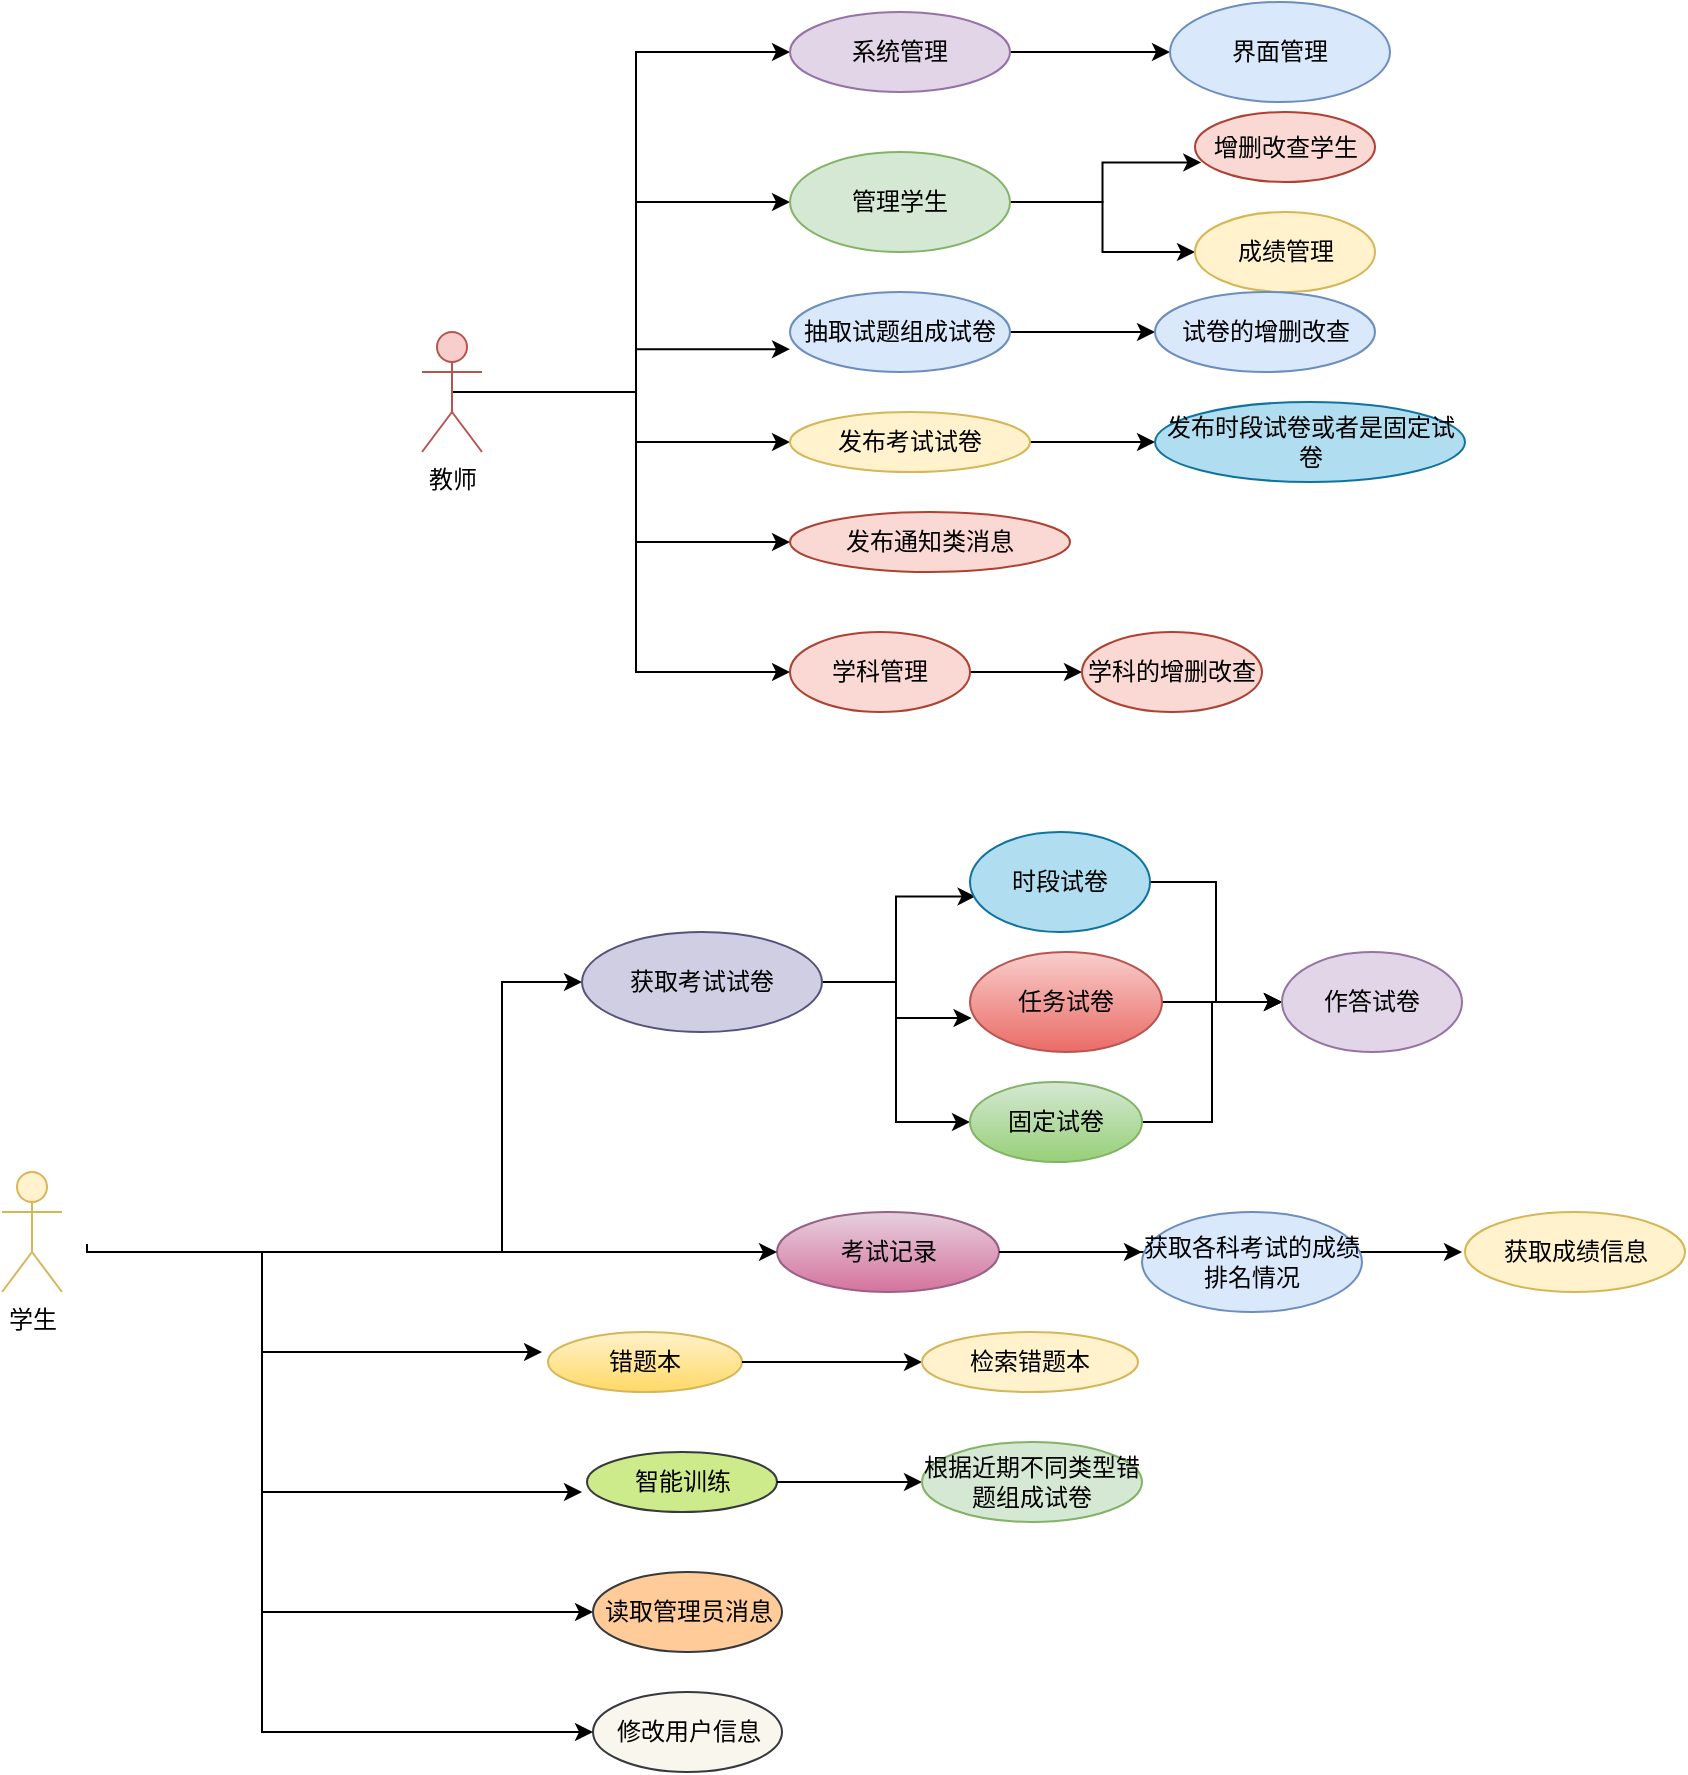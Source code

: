 <mxfile version="21.0.2" type="github">
  <diagram name="第 1 页" id="-xCAmt3GZVza_Lq7m_Li">
    <mxGraphModel dx="1050" dy="541" grid="1" gridSize="10" guides="1" tooltips="1" connect="1" arrows="1" fold="1" page="1" pageScale="1" pageWidth="827" pageHeight="1169" math="0" shadow="0">
      <root>
        <mxCell id="0" />
        <mxCell id="1" parent="0" />
        <mxCell id="wJusNzU9xoTJ1JT3j_27-7" style="edgeStyle=orthogonalEdgeStyle;rounded=0;orthogonalLoop=1;jettySize=auto;html=1;exitX=0.5;exitY=0.5;exitDx=0;exitDy=0;exitPerimeter=0;entryX=0;entryY=0.5;entryDx=0;entryDy=0;" parent="1" source="wJusNzU9xoTJ1JT3j_27-1" target="wJusNzU9xoTJ1JT3j_27-6" edge="1">
          <mxGeometry relative="1" as="geometry" />
        </mxCell>
        <mxCell id="wJusNzU9xoTJ1JT3j_27-9" style="edgeStyle=orthogonalEdgeStyle;rounded=0;orthogonalLoop=1;jettySize=auto;html=1;exitX=0.5;exitY=0.5;exitDx=0;exitDy=0;exitPerimeter=0;entryX=0;entryY=0.715;entryDx=0;entryDy=0;entryPerimeter=0;" parent="1" source="wJusNzU9xoTJ1JT3j_27-1" target="wJusNzU9xoTJ1JT3j_27-8" edge="1">
          <mxGeometry relative="1" as="geometry" />
        </mxCell>
        <mxCell id="wJusNzU9xoTJ1JT3j_27-11" style="edgeStyle=orthogonalEdgeStyle;rounded=0;orthogonalLoop=1;jettySize=auto;html=1;exitX=0.5;exitY=0.5;exitDx=0;exitDy=0;exitPerimeter=0;" parent="1" source="wJusNzU9xoTJ1JT3j_27-1" target="wJusNzU9xoTJ1JT3j_27-10" edge="1">
          <mxGeometry relative="1" as="geometry" />
        </mxCell>
        <mxCell id="wJusNzU9xoTJ1JT3j_27-13" style="edgeStyle=orthogonalEdgeStyle;rounded=0;orthogonalLoop=1;jettySize=auto;html=1;exitX=0.5;exitY=0.5;exitDx=0;exitDy=0;exitPerimeter=0;entryX=0;entryY=0.5;entryDx=0;entryDy=0;" parent="1" source="wJusNzU9xoTJ1JT3j_27-1" target="wJusNzU9xoTJ1JT3j_27-12" edge="1">
          <mxGeometry relative="1" as="geometry" />
        </mxCell>
        <mxCell id="wJusNzU9xoTJ1JT3j_27-24" style="edgeStyle=orthogonalEdgeStyle;rounded=0;orthogonalLoop=1;jettySize=auto;html=1;exitX=0.5;exitY=0.5;exitDx=0;exitDy=0;exitPerimeter=0;entryX=0;entryY=0.5;entryDx=0;entryDy=0;" parent="1" source="wJusNzU9xoTJ1JT3j_27-1" target="wJusNzU9xoTJ1JT3j_27-23" edge="1">
          <mxGeometry relative="1" as="geometry" />
        </mxCell>
        <mxCell id="wJusNzU9xoTJ1JT3j_27-29" style="edgeStyle=orthogonalEdgeStyle;rounded=0;orthogonalLoop=1;jettySize=auto;html=1;exitX=0.5;exitY=0.5;exitDx=0;exitDy=0;exitPerimeter=0;entryX=0;entryY=0.5;entryDx=0;entryDy=0;" parent="1" source="wJusNzU9xoTJ1JT3j_27-1" target="wJusNzU9xoTJ1JT3j_27-28" edge="1">
          <mxGeometry relative="1" as="geometry" />
        </mxCell>
        <mxCell id="wJusNzU9xoTJ1JT3j_27-1" value="教师" style="shape=umlActor;verticalLabelPosition=bottom;verticalAlign=top;html=1;outlineConnect=0;fillColor=#f8cecc;strokeColor=#b85450;" parent="1" vertex="1">
          <mxGeometry x="230" y="210" width="30" height="60" as="geometry" />
        </mxCell>
        <mxCell id="wJusNzU9xoTJ1JT3j_27-33" style="edgeStyle=orthogonalEdgeStyle;rounded=0;orthogonalLoop=1;jettySize=auto;html=1;exitX=0.75;exitY=0.1;exitDx=0;exitDy=0;exitPerimeter=0;" parent="1" target="wJusNzU9xoTJ1JT3j_27-32" edge="1">
          <mxGeometry relative="1" as="geometry">
            <mxPoint x="62.5" y="666" as="sourcePoint" />
            <Array as="points">
              <mxPoint x="63" y="670" />
              <mxPoint x="270" y="670" />
              <mxPoint x="270" y="535" />
            </Array>
          </mxGeometry>
        </mxCell>
        <mxCell id="wJusNzU9xoTJ1JT3j_27-47" style="edgeStyle=orthogonalEdgeStyle;rounded=0;orthogonalLoop=1;jettySize=auto;html=1;exitX=0.75;exitY=0.1;exitDx=0;exitDy=0;exitPerimeter=0;entryX=0;entryY=0.5;entryDx=0;entryDy=0;" parent="1" target="wJusNzU9xoTJ1JT3j_27-46" edge="1">
          <mxGeometry relative="1" as="geometry">
            <Array as="points">
              <mxPoint x="63" y="670" />
              <mxPoint x="150" y="670" />
              <mxPoint x="150" y="850" />
            </Array>
            <mxPoint x="62.5" y="666" as="sourcePoint" />
          </mxGeometry>
        </mxCell>
        <mxCell id="wJusNzU9xoTJ1JT3j_27-17" style="edgeStyle=orthogonalEdgeStyle;rounded=0;orthogonalLoop=1;jettySize=auto;html=1;exitX=1;exitY=0.5;exitDx=0;exitDy=0;" parent="1" source="wJusNzU9xoTJ1JT3j_27-6" target="wJusNzU9xoTJ1JT3j_27-16" edge="1">
          <mxGeometry relative="1" as="geometry" />
        </mxCell>
        <mxCell id="wJusNzU9xoTJ1JT3j_27-19" style="edgeStyle=orthogonalEdgeStyle;rounded=0;orthogonalLoop=1;jettySize=auto;html=1;exitX=1;exitY=0.5;exitDx=0;exitDy=0;entryX=0.035;entryY=0.72;entryDx=0;entryDy=0;entryPerimeter=0;" parent="1" source="wJusNzU9xoTJ1JT3j_27-6" target="wJusNzU9xoTJ1JT3j_27-18" edge="1">
          <mxGeometry relative="1" as="geometry" />
        </mxCell>
        <mxCell id="wJusNzU9xoTJ1JT3j_27-6" value="管理学生" style="ellipse;whiteSpace=wrap;html=1;fillColor=#d5e8d4;strokeColor=#82b366;" parent="1" vertex="1">
          <mxGeometry x="414" y="120" width="110" height="50" as="geometry" />
        </mxCell>
        <mxCell id="wJusNzU9xoTJ1JT3j_27-27" style="edgeStyle=orthogonalEdgeStyle;rounded=0;orthogonalLoop=1;jettySize=auto;html=1;exitX=1;exitY=0.5;exitDx=0;exitDy=0;entryX=0;entryY=0.5;entryDx=0;entryDy=0;" parent="1" source="wJusNzU9xoTJ1JT3j_27-8" target="wJusNzU9xoTJ1JT3j_27-26" edge="1">
          <mxGeometry relative="1" as="geometry" />
        </mxCell>
        <mxCell id="wJusNzU9xoTJ1JT3j_27-8" value="抽取试题组成试卷" style="ellipse;whiteSpace=wrap;html=1;fillColor=#dae8fc;strokeColor=#6c8ebf;" parent="1" vertex="1">
          <mxGeometry x="414" y="190" width="110" height="40" as="geometry" />
        </mxCell>
        <mxCell id="wJusNzU9xoTJ1JT3j_27-22" style="edgeStyle=orthogonalEdgeStyle;rounded=0;orthogonalLoop=1;jettySize=auto;html=1;exitX=1;exitY=0.5;exitDx=0;exitDy=0;" parent="1" source="wJusNzU9xoTJ1JT3j_27-10" target="wJusNzU9xoTJ1JT3j_27-21" edge="1">
          <mxGeometry relative="1" as="geometry" />
        </mxCell>
        <mxCell id="wJusNzU9xoTJ1JT3j_27-10" value="发布考试试卷" style="ellipse;whiteSpace=wrap;html=1;fillColor=#fff2cc;strokeColor=#d6b656;" parent="1" vertex="1">
          <mxGeometry x="414" y="250" width="120" height="30" as="geometry" />
        </mxCell>
        <mxCell id="wJusNzU9xoTJ1JT3j_27-15" style="edgeStyle=orthogonalEdgeStyle;rounded=0;orthogonalLoop=1;jettySize=auto;html=1;exitX=1;exitY=0.5;exitDx=0;exitDy=0;entryX=0;entryY=0.5;entryDx=0;entryDy=0;" parent="1" source="wJusNzU9xoTJ1JT3j_27-12" target="wJusNzU9xoTJ1JT3j_27-14" edge="1">
          <mxGeometry relative="1" as="geometry" />
        </mxCell>
        <mxCell id="wJusNzU9xoTJ1JT3j_27-12" value="系统管理" style="ellipse;whiteSpace=wrap;html=1;fillColor=#e1d5e7;strokeColor=#9673a6;" parent="1" vertex="1">
          <mxGeometry x="414" y="50" width="110" height="40" as="geometry" />
        </mxCell>
        <mxCell id="wJusNzU9xoTJ1JT3j_27-14" value="界面管理" style="ellipse;whiteSpace=wrap;html=1;fillColor=#dae8fc;strokeColor=#6c8ebf;" parent="1" vertex="1">
          <mxGeometry x="604" y="45" width="110" height="50" as="geometry" />
        </mxCell>
        <mxCell id="wJusNzU9xoTJ1JT3j_27-16" value="成绩管理" style="ellipse;whiteSpace=wrap;html=1;fillColor=#fff2cc;strokeColor=#d6b656;" parent="1" vertex="1">
          <mxGeometry x="616.5" y="150" width="90" height="40" as="geometry" />
        </mxCell>
        <mxCell id="wJusNzU9xoTJ1JT3j_27-18" value="增删改查学生" style="ellipse;whiteSpace=wrap;html=1;fillColor=#fad9d5;strokeColor=#ae4132;" parent="1" vertex="1">
          <mxGeometry x="616.5" y="100" width="90" height="35" as="geometry" />
        </mxCell>
        <mxCell id="wJusNzU9xoTJ1JT3j_27-21" value="发布时段试卷或者是固定试卷" style="ellipse;whiteSpace=wrap;html=1;fillColor=#b1ddf0;strokeColor=#10739e;" parent="1" vertex="1">
          <mxGeometry x="596.5" y="245" width="155" height="40" as="geometry" />
        </mxCell>
        <mxCell id="wJusNzU9xoTJ1JT3j_27-23" value="发布通知类消息" style="ellipse;whiteSpace=wrap;html=1;fillColor=#fad9d5;strokeColor=#ae4132;" parent="1" vertex="1">
          <mxGeometry x="414" y="300" width="140" height="30" as="geometry" />
        </mxCell>
        <mxCell id="wJusNzU9xoTJ1JT3j_27-26" value="试卷的增删改查" style="ellipse;whiteSpace=wrap;html=1;fillColor=#dae8fc;strokeColor=#6c8ebf;" parent="1" vertex="1">
          <mxGeometry x="596.5" y="190" width="110" height="40" as="geometry" />
        </mxCell>
        <mxCell id="wJusNzU9xoTJ1JT3j_27-31" style="edgeStyle=orthogonalEdgeStyle;rounded=0;orthogonalLoop=1;jettySize=auto;html=1;exitX=1;exitY=0.5;exitDx=0;exitDy=0;entryX=0;entryY=0.5;entryDx=0;entryDy=0;" parent="1" source="wJusNzU9xoTJ1JT3j_27-28" target="wJusNzU9xoTJ1JT3j_27-30" edge="1">
          <mxGeometry relative="1" as="geometry" />
        </mxCell>
        <mxCell id="wJusNzU9xoTJ1JT3j_27-28" value="学科管理" style="ellipse;whiteSpace=wrap;html=1;fillColor=#fad9d5;strokeColor=#ae4132;" parent="1" vertex="1">
          <mxGeometry x="414" y="360" width="90" height="40" as="geometry" />
        </mxCell>
        <mxCell id="wJusNzU9xoTJ1JT3j_27-30" value="学科的增删改查" style="ellipse;whiteSpace=wrap;html=1;fillColor=#fad9d5;strokeColor=#ae4132;" parent="1" vertex="1">
          <mxGeometry x="560" y="360" width="90" height="40" as="geometry" />
        </mxCell>
        <mxCell id="R-f7AeW5xme-kYgzX9g4-16" style="edgeStyle=orthogonalEdgeStyle;rounded=0;orthogonalLoop=1;jettySize=auto;html=1;exitX=1;exitY=0.5;exitDx=0;exitDy=0;entryX=0.031;entryY=0.644;entryDx=0;entryDy=0;entryPerimeter=0;" edge="1" parent="1" source="wJusNzU9xoTJ1JT3j_27-32" target="wJusNzU9xoTJ1JT3j_27-35">
          <mxGeometry relative="1" as="geometry" />
        </mxCell>
        <mxCell id="R-f7AeW5xme-kYgzX9g4-17" style="edgeStyle=orthogonalEdgeStyle;rounded=0;orthogonalLoop=1;jettySize=auto;html=1;exitX=1;exitY=0.5;exitDx=0;exitDy=0;entryX=0.008;entryY=0.66;entryDx=0;entryDy=0;entryPerimeter=0;" edge="1" parent="1" source="wJusNzU9xoTJ1JT3j_27-32" target="wJusNzU9xoTJ1JT3j_27-38">
          <mxGeometry relative="1" as="geometry" />
        </mxCell>
        <mxCell id="R-f7AeW5xme-kYgzX9g4-18" style="edgeStyle=orthogonalEdgeStyle;rounded=0;orthogonalLoop=1;jettySize=auto;html=1;exitX=1;exitY=0.5;exitDx=0;exitDy=0;entryX=0;entryY=0.5;entryDx=0;entryDy=0;" edge="1" parent="1" source="wJusNzU9xoTJ1JT3j_27-32" target="wJusNzU9xoTJ1JT3j_27-37">
          <mxGeometry relative="1" as="geometry" />
        </mxCell>
        <mxCell id="wJusNzU9xoTJ1JT3j_27-32" value="获取考试试卷" style="ellipse;whiteSpace=wrap;html=1;fillColor=#d0cee2;strokeColor=#56517e;" parent="1" vertex="1">
          <mxGeometry x="310" y="510" width="120" height="50" as="geometry" />
        </mxCell>
        <mxCell id="R-f7AeW5xme-kYgzX9g4-20" style="edgeStyle=orthogonalEdgeStyle;rounded=0;orthogonalLoop=1;jettySize=auto;html=1;exitX=1;exitY=0.5;exitDx=0;exitDy=0;entryX=0;entryY=0.5;entryDx=0;entryDy=0;" edge="1" parent="1" source="wJusNzU9xoTJ1JT3j_27-35" target="R-f7AeW5xme-kYgzX9g4-19">
          <mxGeometry relative="1" as="geometry" />
        </mxCell>
        <mxCell id="wJusNzU9xoTJ1JT3j_27-35" value="时段试卷" style="ellipse;whiteSpace=wrap;html=1;fillColor=#b1ddf0;strokeColor=#10739e;" parent="1" vertex="1">
          <mxGeometry x="504" y="460" width="90" height="50" as="geometry" />
        </mxCell>
        <mxCell id="R-f7AeW5xme-kYgzX9g4-22" style="edgeStyle=orthogonalEdgeStyle;rounded=0;orthogonalLoop=1;jettySize=auto;html=1;exitX=1;exitY=0.5;exitDx=0;exitDy=0;entryX=0;entryY=0.5;entryDx=0;entryDy=0;" edge="1" parent="1" source="wJusNzU9xoTJ1JT3j_27-37" target="R-f7AeW5xme-kYgzX9g4-19">
          <mxGeometry relative="1" as="geometry" />
        </mxCell>
        <mxCell id="wJusNzU9xoTJ1JT3j_27-37" value="固定试卷" style="ellipse;whiteSpace=wrap;html=1;fillColor=#d5e8d4;gradientColor=#97d077;strokeColor=#82b366;" parent="1" vertex="1">
          <mxGeometry x="504" y="585" width="86" height="40" as="geometry" />
        </mxCell>
        <mxCell id="R-f7AeW5xme-kYgzX9g4-21" style="edgeStyle=orthogonalEdgeStyle;rounded=0;orthogonalLoop=1;jettySize=auto;html=1;exitX=1;exitY=0.5;exitDx=0;exitDy=0;entryX=0;entryY=0.5;entryDx=0;entryDy=0;" edge="1" parent="1" source="wJusNzU9xoTJ1JT3j_27-38" target="R-f7AeW5xme-kYgzX9g4-19">
          <mxGeometry relative="1" as="geometry" />
        </mxCell>
        <mxCell id="wJusNzU9xoTJ1JT3j_27-38" value="任务试卷" style="ellipse;whiteSpace=wrap;html=1;fillColor=#f8cecc;gradientColor=#ea6b66;strokeColor=#b85450;" parent="1" vertex="1">
          <mxGeometry x="504" y="520" width="96" height="50" as="geometry" />
        </mxCell>
        <mxCell id="R-f7AeW5xme-kYgzX9g4-23" style="edgeStyle=orthogonalEdgeStyle;rounded=0;orthogonalLoop=1;jettySize=auto;html=1;exitX=1;exitY=0.5;exitDx=0;exitDy=0;" edge="1" parent="1" source="wJusNzU9xoTJ1JT3j_27-40">
          <mxGeometry relative="1" as="geometry">
            <mxPoint x="750" y="670" as="targetPoint" />
          </mxGeometry>
        </mxCell>
        <mxCell id="wJusNzU9xoTJ1JT3j_27-40" value="考试记录" style="ellipse;whiteSpace=wrap;html=1;fillColor=#e6d0de;gradientColor=#d5739d;strokeColor=#996185;" parent="1" vertex="1">
          <mxGeometry x="407.5" y="650" width="111" height="40" as="geometry" />
        </mxCell>
        <mxCell id="wJusNzU9xoTJ1JT3j_27-42" value="错题本" style="ellipse;whiteSpace=wrap;html=1;fillColor=#fff2cc;gradientColor=#ffd966;strokeColor=#d6b656;" parent="1" vertex="1">
          <mxGeometry x="293" y="710" width="97" height="30" as="geometry" />
        </mxCell>
        <mxCell id="wJusNzU9xoTJ1JT3j_27-44" value="智能训练" style="ellipse;whiteSpace=wrap;html=1;fillColor=#cdeb8b;strokeColor=#36393d;" parent="1" vertex="1">
          <mxGeometry x="312.5" y="770" width="95" height="30" as="geometry" />
        </mxCell>
        <mxCell id="wJusNzU9xoTJ1JT3j_27-46" value="读取管理员消息" style="ellipse;whiteSpace=wrap;html=1;fillColor=#ffcc99;strokeColor=#36393d;" parent="1" vertex="1">
          <mxGeometry x="315.5" y="830" width="94.5" height="40" as="geometry" />
        </mxCell>
        <mxCell id="wJusNzU9xoTJ1JT3j_27-48" value="修改用户信息" style="ellipse;whiteSpace=wrap;html=1;fillColor=#f9f7ed;strokeColor=#36393d;" parent="1" vertex="1">
          <mxGeometry x="315.5" y="890" width="94.5" height="40" as="geometry" />
        </mxCell>
        <mxCell id="R-f7AeW5xme-kYgzX9g4-1" value="学生" style="shape=umlActor;verticalLabelPosition=bottom;verticalAlign=top;html=1;outlineConnect=0;fillColor=#fff2cc;strokeColor=#d6b656;" vertex="1" parent="1">
          <mxGeometry x="20" y="630" width="30" height="60" as="geometry" />
        </mxCell>
        <mxCell id="R-f7AeW5xme-kYgzX9g4-5" value="" style="endArrow=classic;html=1;rounded=0;entryX=0;entryY=0.5;entryDx=0;entryDy=0;" edge="1" parent="1" target="wJusNzU9xoTJ1JT3j_27-40">
          <mxGeometry width="50" height="50" relative="1" as="geometry">
            <mxPoint x="370" y="670" as="sourcePoint" />
            <mxPoint x="410" y="680" as="targetPoint" />
            <Array as="points">
              <mxPoint x="270" y="670" />
            </Array>
          </mxGeometry>
        </mxCell>
        <mxCell id="R-f7AeW5xme-kYgzX9g4-6" value="" style="endArrow=classic;html=1;rounded=0;entryX=0;entryY=0.5;entryDx=0;entryDy=0;" edge="1" parent="1" target="wJusNzU9xoTJ1JT3j_27-48">
          <mxGeometry width="50" height="50" relative="1" as="geometry">
            <mxPoint x="150" y="850" as="sourcePoint" />
            <mxPoint x="280" y="910" as="targetPoint" />
            <Array as="points">
              <mxPoint x="150" y="910" />
            </Array>
          </mxGeometry>
        </mxCell>
        <mxCell id="R-f7AeW5xme-kYgzX9g4-7" value="" style="endArrow=classic;html=1;rounded=0;" edge="1" parent="1">
          <mxGeometry width="50" height="50" relative="1" as="geometry">
            <mxPoint x="150" y="720" as="sourcePoint" />
            <mxPoint x="290" y="720" as="targetPoint" />
          </mxGeometry>
        </mxCell>
        <mxCell id="R-f7AeW5xme-kYgzX9g4-9" value="" style="endArrow=classic;html=1;rounded=0;" edge="1" parent="1">
          <mxGeometry width="50" height="50" relative="1" as="geometry">
            <mxPoint x="150" y="790" as="sourcePoint" />
            <mxPoint x="310" y="790" as="targetPoint" />
          </mxGeometry>
        </mxCell>
        <mxCell id="R-f7AeW5xme-kYgzX9g4-10" value="" style="endArrow=classic;html=1;rounded=0;exitX=1;exitY=0.5;exitDx=0;exitDy=0;" edge="1" parent="1" source="wJusNzU9xoTJ1JT3j_27-40">
          <mxGeometry width="50" height="50" relative="1" as="geometry">
            <mxPoint x="580" y="700" as="sourcePoint" />
            <mxPoint x="590" y="670" as="targetPoint" />
          </mxGeometry>
        </mxCell>
        <mxCell id="R-f7AeW5xme-kYgzX9g4-11" value="获取各科考试的成绩排名情况" style="ellipse;whiteSpace=wrap;html=1;fillColor=#dae8fc;strokeColor=#6c8ebf;" vertex="1" parent="1">
          <mxGeometry x="590" y="650" width="110" height="50" as="geometry" />
        </mxCell>
        <mxCell id="R-f7AeW5xme-kYgzX9g4-12" value="" style="endArrow=classic;html=1;rounded=0;exitX=1;exitY=0.5;exitDx=0;exitDy=0;" edge="1" parent="1" source="wJusNzU9xoTJ1JT3j_27-42">
          <mxGeometry width="50" height="50" relative="1" as="geometry">
            <mxPoint x="650" y="810" as="sourcePoint" />
            <mxPoint x="480" y="725" as="targetPoint" />
          </mxGeometry>
        </mxCell>
        <mxCell id="R-f7AeW5xme-kYgzX9g4-13" value="检索错题本" style="ellipse;whiteSpace=wrap;html=1;fillColor=#fff2cc;strokeColor=#d6b656;" vertex="1" parent="1">
          <mxGeometry x="480" y="710" width="108" height="30" as="geometry" />
        </mxCell>
        <mxCell id="R-f7AeW5xme-kYgzX9g4-14" value="" style="endArrow=classic;html=1;rounded=0;exitX=1;exitY=0.5;exitDx=0;exitDy=0;" edge="1" parent="1" source="wJusNzU9xoTJ1JT3j_27-44">
          <mxGeometry width="50" height="50" relative="1" as="geometry">
            <mxPoint x="440" y="830" as="sourcePoint" />
            <mxPoint x="480" y="785" as="targetPoint" />
          </mxGeometry>
        </mxCell>
        <mxCell id="R-f7AeW5xme-kYgzX9g4-15" value="根据近期不同类型错题组成试卷" style="ellipse;whiteSpace=wrap;html=1;fillColor=#d5e8d4;strokeColor=#82b366;" vertex="1" parent="1">
          <mxGeometry x="480" y="765" width="110" height="40" as="geometry" />
        </mxCell>
        <mxCell id="R-f7AeW5xme-kYgzX9g4-19" value="作答试卷" style="ellipse;whiteSpace=wrap;html=1;fillColor=#e1d5e7;strokeColor=#9673a6;" vertex="1" parent="1">
          <mxGeometry x="660" y="520" width="90" height="50" as="geometry" />
        </mxCell>
        <mxCell id="R-f7AeW5xme-kYgzX9g4-24" value="获取成绩信息" style="ellipse;whiteSpace=wrap;html=1;fillColor=#fff2cc;strokeColor=#d6b656;" vertex="1" parent="1">
          <mxGeometry x="751.5" y="650" width="110" height="40" as="geometry" />
        </mxCell>
      </root>
    </mxGraphModel>
  </diagram>
</mxfile>
